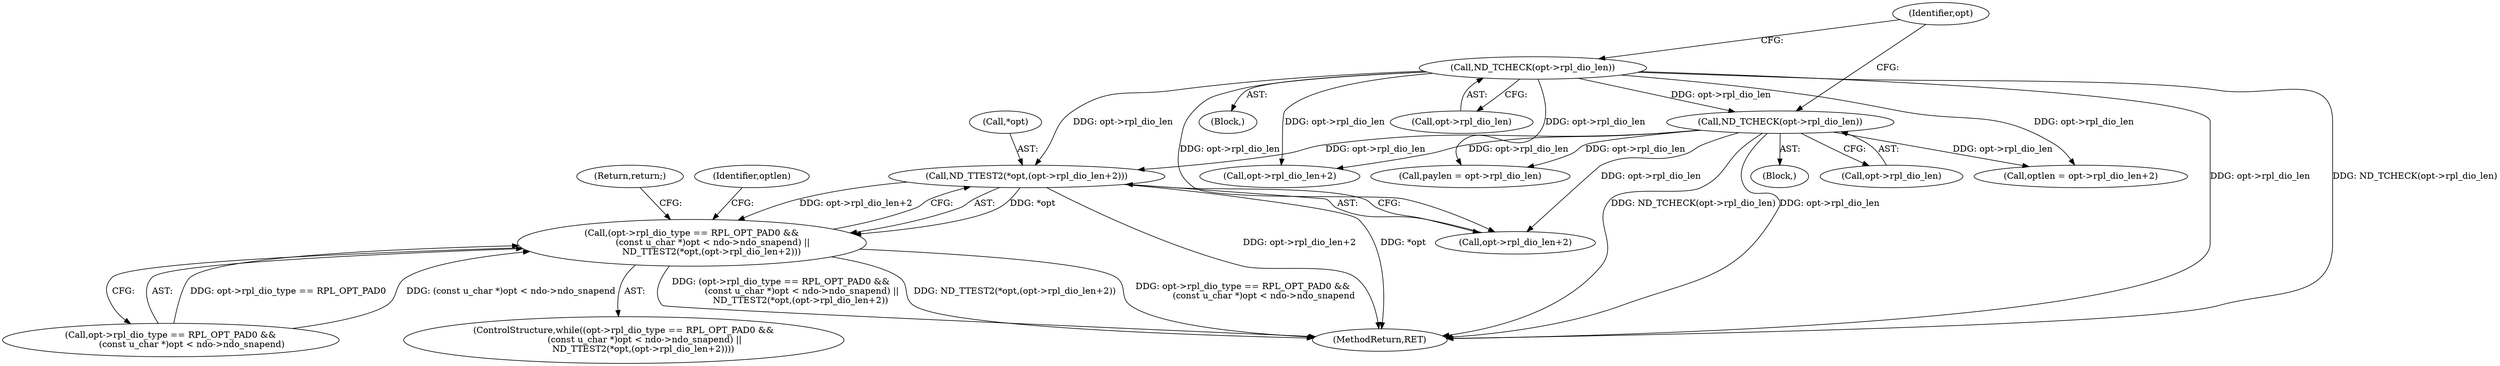digraph "0_tcpdump_d7505276842e85bfd067fa21cdb32b8a2dc3c5e4_8@pointer" {
"1000133" [label="(Call,ND_TTEST2(*opt,(opt->rpl_dio_len+2)))"];
"1000220" [label="(Call,ND_TCHECK(opt->rpl_dio_len))"];
"1000114" [label="(Call,ND_TCHECK(opt->rpl_dio_len))"];
"1000119" [label="(Call,(opt->rpl_dio_type == RPL_OPT_PAD0 &&\n               (const u_char *)opt < ndo->ndo_snapend) ||\n              ND_TTEST2(*opt,(opt->rpl_dio_len+2)))"];
"1000221" [label="(Call,opt->rpl_dio_len)"];
"1000144" [label="(Identifier,optlen)"];
"1000118" [label="(ControlStructure,while((opt->rpl_dio_type == RPL_OPT_PAD0 &&\n               (const u_char *)opt < ndo->ndo_snapend) ||\n              ND_TTEST2(*opt,(opt->rpl_dio_len+2))))"];
"1000233" [label="(MethodReturn,RET)"];
"1000220" [label="(Call,ND_TCHECK(opt->rpl_dio_len))"];
"1000136" [label="(Call,opt->rpl_dio_len+2)"];
"1000123" [label="(Identifier,opt)"];
"1000134" [label="(Call,*opt)"];
"1000187" [label="(Call,paylen = opt->rpl_dio_len)"];
"1000105" [label="(Block,)"];
"1000143" [label="(Call,optlen = opt->rpl_dio_len+2)"];
"1000115" [label="(Call,opt->rpl_dio_len)"];
"1000141" [label="(Block,)"];
"1000120" [label="(Call,opt->rpl_dio_type == RPL_OPT_PAD0 &&\n               (const u_char *)opt < ndo->ndo_snapend)"];
"1000133" [label="(Call,ND_TTEST2(*opt,(opt->rpl_dio_len+2)))"];
"1000224" [label="(Return,return;)"];
"1000114" [label="(Call,ND_TCHECK(opt->rpl_dio_len))"];
"1000119" [label="(Call,(opt->rpl_dio_type == RPL_OPT_PAD0 &&\n               (const u_char *)opt < ndo->ndo_snapend) ||\n              ND_TTEST2(*opt,(opt->rpl_dio_len+2)))"];
"1000145" [label="(Call,opt->rpl_dio_len+2)"];
"1000133" -> "1000119"  [label="AST: "];
"1000133" -> "1000136"  [label="CFG: "];
"1000134" -> "1000133"  [label="AST: "];
"1000136" -> "1000133"  [label="AST: "];
"1000119" -> "1000133"  [label="CFG: "];
"1000133" -> "1000233"  [label="DDG: *opt"];
"1000133" -> "1000233"  [label="DDG: opt->rpl_dio_len+2"];
"1000133" -> "1000119"  [label="DDG: *opt"];
"1000133" -> "1000119"  [label="DDG: opt->rpl_dio_len+2"];
"1000220" -> "1000133"  [label="DDG: opt->rpl_dio_len"];
"1000114" -> "1000133"  [label="DDG: opt->rpl_dio_len"];
"1000220" -> "1000141"  [label="AST: "];
"1000220" -> "1000221"  [label="CFG: "];
"1000221" -> "1000220"  [label="AST: "];
"1000123" -> "1000220"  [label="CFG: "];
"1000220" -> "1000233"  [label="DDG: opt->rpl_dio_len"];
"1000220" -> "1000233"  [label="DDG: ND_TCHECK(opt->rpl_dio_len)"];
"1000220" -> "1000136"  [label="DDG: opt->rpl_dio_len"];
"1000220" -> "1000143"  [label="DDG: opt->rpl_dio_len"];
"1000220" -> "1000145"  [label="DDG: opt->rpl_dio_len"];
"1000220" -> "1000187"  [label="DDG: opt->rpl_dio_len"];
"1000114" -> "1000220"  [label="DDG: opt->rpl_dio_len"];
"1000114" -> "1000105"  [label="AST: "];
"1000114" -> "1000115"  [label="CFG: "];
"1000115" -> "1000114"  [label="AST: "];
"1000123" -> "1000114"  [label="CFG: "];
"1000114" -> "1000233"  [label="DDG: ND_TCHECK(opt->rpl_dio_len)"];
"1000114" -> "1000233"  [label="DDG: opt->rpl_dio_len"];
"1000114" -> "1000136"  [label="DDG: opt->rpl_dio_len"];
"1000114" -> "1000143"  [label="DDG: opt->rpl_dio_len"];
"1000114" -> "1000145"  [label="DDG: opt->rpl_dio_len"];
"1000114" -> "1000187"  [label="DDG: opt->rpl_dio_len"];
"1000119" -> "1000118"  [label="AST: "];
"1000119" -> "1000120"  [label="CFG: "];
"1000120" -> "1000119"  [label="AST: "];
"1000144" -> "1000119"  [label="CFG: "];
"1000224" -> "1000119"  [label="CFG: "];
"1000119" -> "1000233"  [label="DDG: (opt->rpl_dio_type == RPL_OPT_PAD0 &&\n               (const u_char *)opt < ndo->ndo_snapend) ||\n              ND_TTEST2(*opt,(opt->rpl_dio_len+2))"];
"1000119" -> "1000233"  [label="DDG: ND_TTEST2(*opt,(opt->rpl_dio_len+2))"];
"1000119" -> "1000233"  [label="DDG: opt->rpl_dio_type == RPL_OPT_PAD0 &&\n               (const u_char *)opt < ndo->ndo_snapend"];
"1000120" -> "1000119"  [label="DDG: opt->rpl_dio_type == RPL_OPT_PAD0"];
"1000120" -> "1000119"  [label="DDG: (const u_char *)opt < ndo->ndo_snapend"];
}
